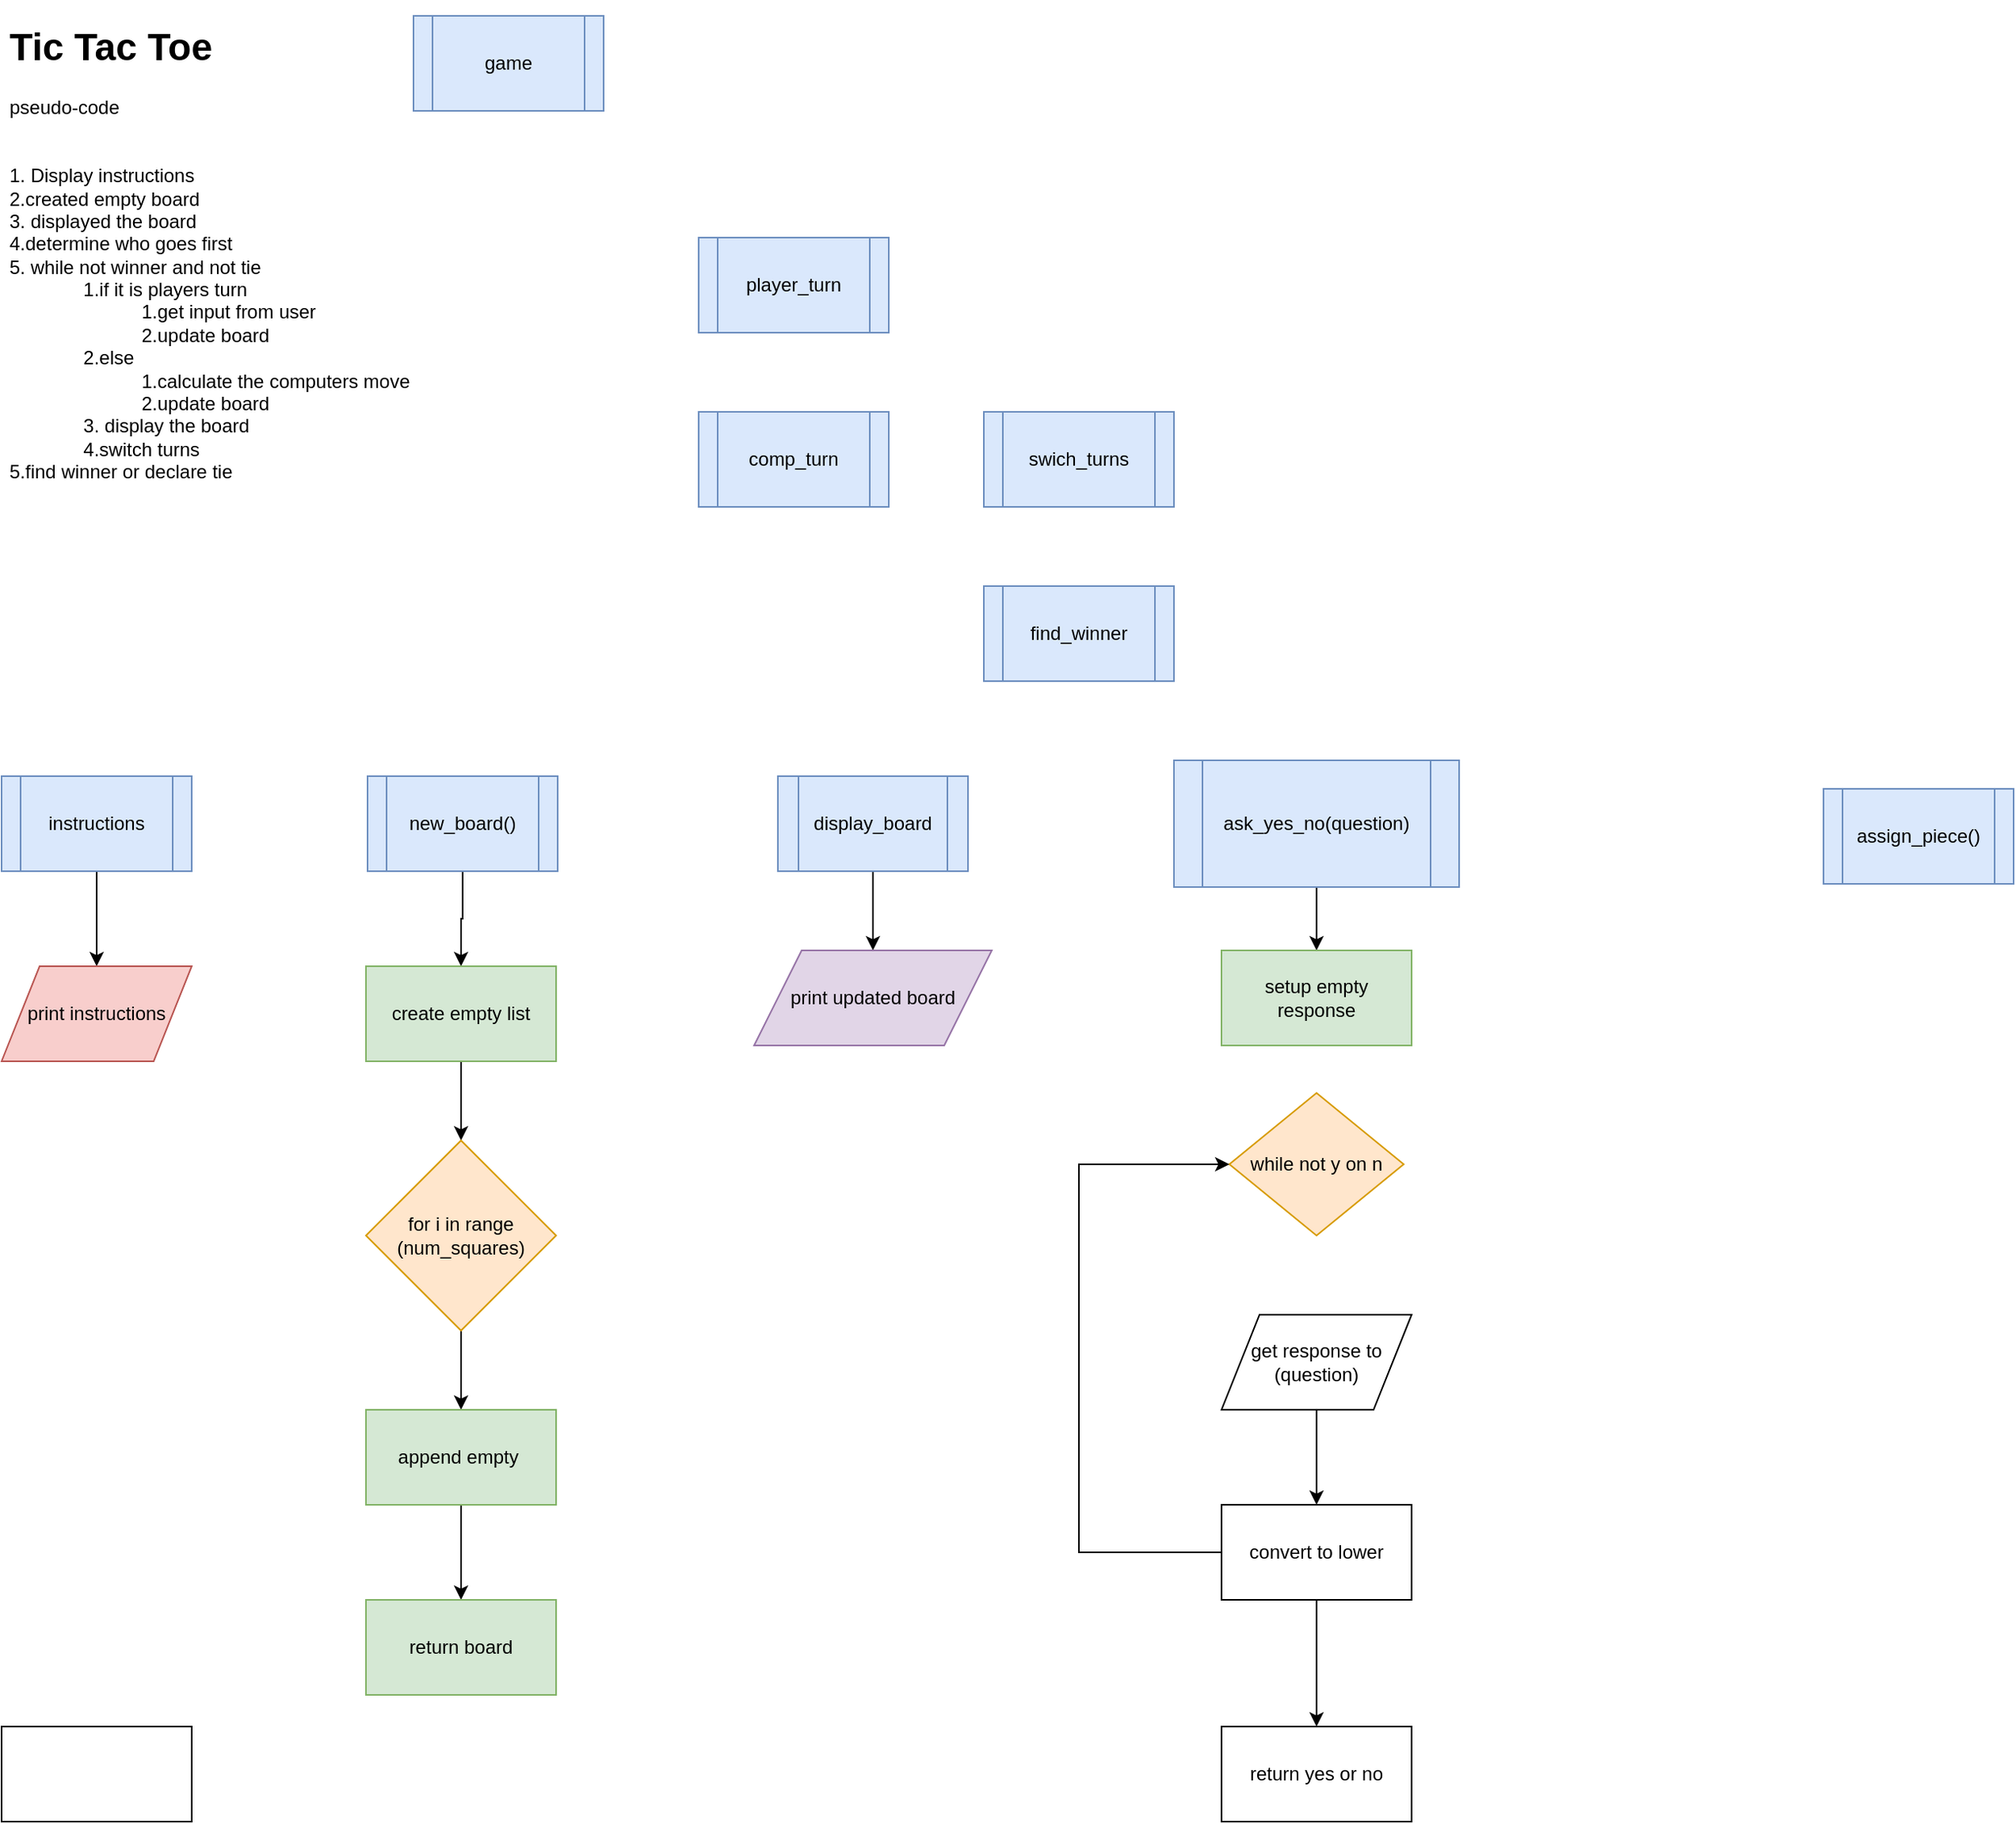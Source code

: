 <mxfile version="12.2.3" type="device" pages="1"><diagram id="AJ08PbYMSM7yEzCXzzAQ" name="Page-1"><mxGraphModel dx="1422" dy="745" grid="1" gridSize="10" guides="1" tooltips="1" connect="1" arrows="1" fold="1" page="1" pageScale="1" pageWidth="850" pageHeight="1100" math="0" shadow="0"><root><mxCell id="0"/><mxCell id="1" parent="0"/><mxCell id="7vSFbq9_gTH__yOxroZ3-2" value="&lt;h1&gt;Tic Tac Toe&lt;/h1&gt;&lt;div&gt;pseudo-code&lt;/div&gt;&lt;div&gt;&lt;br&gt;&lt;/div&gt;&lt;div&gt;&lt;br&gt;&lt;/div&gt;&lt;div&gt;1. Display instructions&lt;/div&gt;&lt;div&gt;2.created empty board&lt;/div&gt;&lt;div&gt;3. displayed the board&lt;/div&gt;&lt;div&gt;4.determine who goes first&lt;/div&gt;&lt;div&gt;5. while not winner and not tie&lt;/div&gt;&lt;div&gt;&amp;nbsp; &amp;nbsp; &amp;nbsp; &amp;nbsp; &amp;nbsp; &amp;nbsp; &amp;nbsp; 1.if it is players turn&lt;/div&gt;&lt;div&gt;&amp;nbsp; &amp;nbsp; &amp;nbsp; &amp;nbsp; &amp;nbsp; &amp;nbsp; &amp;nbsp; &amp;nbsp; &amp;nbsp; &amp;nbsp; &amp;nbsp; &amp;nbsp; &amp;nbsp;1.get input from user&lt;/div&gt;&lt;div&gt;&amp;nbsp; &amp;nbsp; &amp;nbsp; &amp;nbsp; &amp;nbsp; &amp;nbsp; &amp;nbsp; &amp;nbsp; &amp;nbsp; &amp;nbsp; &amp;nbsp; &amp;nbsp; &amp;nbsp;2.update board&lt;/div&gt;&lt;div&gt;&amp;nbsp; &amp;nbsp; &amp;nbsp; &amp;nbsp; &amp;nbsp; &amp;nbsp; &amp;nbsp; 2.else&lt;/div&gt;&lt;div&gt;&amp;nbsp; &amp;nbsp; &amp;nbsp; &amp;nbsp; &amp;nbsp; &amp;nbsp; &amp;nbsp; &amp;nbsp; &amp;nbsp; &amp;nbsp; &amp;nbsp; &amp;nbsp; &amp;nbsp;1.calculate the computers move&lt;/div&gt;&lt;div&gt;&amp;nbsp; &amp;nbsp; &amp;nbsp; &amp;nbsp; &amp;nbsp; &amp;nbsp; &amp;nbsp; &amp;nbsp; &amp;nbsp; &amp;nbsp; &amp;nbsp; &amp;nbsp; &amp;nbsp;2.update board&lt;/div&gt;&lt;div&gt;&amp;nbsp; &amp;nbsp; &amp;nbsp; &amp;nbsp; &amp;nbsp; &amp;nbsp; &amp;nbsp; 3. display the board&lt;/div&gt;&lt;div&gt;&amp;nbsp; &amp;nbsp; &amp;nbsp; &amp;nbsp; &amp;nbsp; &amp;nbsp; &amp;nbsp; 4.switch turns&lt;/div&gt;&lt;div&gt;5.find winner or declare tie&lt;/div&gt;" style="text;html=1;strokeColor=none;fillColor=none;spacing=5;spacingTop=-20;whiteSpace=wrap;overflow=hidden;rounded=0;" vertex="1" parent="1"><mxGeometry x="20" y="20" width="350" height="310" as="geometry"/></mxCell><mxCell id="7vSFbq9_gTH__yOxroZ3-13" style="edgeStyle=orthogonalEdgeStyle;rounded=0;orthogonalLoop=1;jettySize=auto;html=1;entryX=0.5;entryY=0;entryDx=0;entryDy=0;" edge="1" parent="1" source="7vSFbq9_gTH__yOxroZ3-3" target="7vSFbq9_gTH__yOxroZ3-12"><mxGeometry relative="1" as="geometry"/></mxCell><mxCell id="7vSFbq9_gTH__yOxroZ3-3" value="instructions" style="shape=process;whiteSpace=wrap;html=1;backgroundOutline=1;fillColor=#dae8fc;strokeColor=#6c8ebf;" vertex="1" parent="1"><mxGeometry x="20" y="500" width="120" height="60" as="geometry"/></mxCell><mxCell id="7vSFbq9_gTH__yOxroZ3-15" style="edgeStyle=orthogonalEdgeStyle;rounded=0;orthogonalLoop=1;jettySize=auto;html=1;entryX=0.5;entryY=0;entryDx=0;entryDy=0;" edge="1" parent="1" source="7vSFbq9_gTH__yOxroZ3-4" target="7vSFbq9_gTH__yOxroZ3-14"><mxGeometry relative="1" as="geometry"/></mxCell><mxCell id="7vSFbq9_gTH__yOxroZ3-4" value="new_board()" style="shape=process;whiteSpace=wrap;html=1;backgroundOutline=1;fillColor=#dae8fc;strokeColor=#6c8ebf;" vertex="1" parent="1"><mxGeometry x="251" y="500" width="120" height="60" as="geometry"/></mxCell><mxCell id="7vSFbq9_gTH__yOxroZ3-5" value="assign_piece()" style="shape=process;whiteSpace=wrap;html=1;backgroundOutline=1;fillColor=#dae8fc;strokeColor=#6c8ebf;" vertex="1" parent="1"><mxGeometry x="1170" y="508" width="120" height="60" as="geometry"/></mxCell><mxCell id="7vSFbq9_gTH__yOxroZ3-6" value="game" style="shape=process;whiteSpace=wrap;html=1;backgroundOutline=1;fillColor=#dae8fc;strokeColor=#6c8ebf;" vertex="1" parent="1"><mxGeometry x="280" y="20" width="120" height="60" as="geometry"/></mxCell><mxCell id="7vSFbq9_gTH__yOxroZ3-7" value="player_turn" style="shape=process;whiteSpace=wrap;html=1;backgroundOutline=1;fillColor=#dae8fc;strokeColor=#6c8ebf;" vertex="1" parent="1"><mxGeometry x="460" y="160" width="120" height="60" as="geometry"/></mxCell><mxCell id="7vSFbq9_gTH__yOxroZ3-8" value="comp_turn" style="shape=process;whiteSpace=wrap;html=1;backgroundOutline=1;fillColor=#dae8fc;strokeColor=#6c8ebf;" vertex="1" parent="1"><mxGeometry x="460" y="270" width="120" height="60" as="geometry"/></mxCell><mxCell id="7vSFbq9_gTH__yOxroZ3-23" style="edgeStyle=orthogonalEdgeStyle;rounded=0;orthogonalLoop=1;jettySize=auto;html=1;entryX=0.5;entryY=0;entryDx=0;entryDy=0;" edge="1" parent="1" source="7vSFbq9_gTH__yOxroZ3-9" target="7vSFbq9_gTH__yOxroZ3-22"><mxGeometry relative="1" as="geometry"/></mxCell><mxCell id="7vSFbq9_gTH__yOxroZ3-9" value="display_board" style="shape=process;whiteSpace=wrap;html=1;backgroundOutline=1;fillColor=#dae8fc;strokeColor=#6c8ebf;size=0.108;" vertex="1" parent="1"><mxGeometry x="510" y="500" width="120" height="60" as="geometry"/></mxCell><mxCell id="7vSFbq9_gTH__yOxroZ3-10" value="swich_turns" style="shape=process;whiteSpace=wrap;html=1;backgroundOutline=1;fillColor=#dae8fc;strokeColor=#6c8ebf;" vertex="1" parent="1"><mxGeometry x="640" y="270" width="120" height="60" as="geometry"/></mxCell><mxCell id="7vSFbq9_gTH__yOxroZ3-11" value="find_winner" style="shape=process;whiteSpace=wrap;html=1;backgroundOutline=1;fillColor=#dae8fc;strokeColor=#6c8ebf;" vertex="1" parent="1"><mxGeometry x="640" y="380" width="120" height="60" as="geometry"/></mxCell><mxCell id="7vSFbq9_gTH__yOxroZ3-12" value="print instructions" style="shape=parallelogram;perimeter=parallelogramPerimeter;whiteSpace=wrap;html=1;fillColor=#f8cecc;strokeColor=#b85450;" vertex="1" parent="1"><mxGeometry x="20" y="620" width="120" height="60" as="geometry"/></mxCell><mxCell id="7vSFbq9_gTH__yOxroZ3-17" style="edgeStyle=orthogonalEdgeStyle;rounded=0;orthogonalLoop=1;jettySize=auto;html=1;entryX=0.5;entryY=0;entryDx=0;entryDy=0;" edge="1" parent="1" source="7vSFbq9_gTH__yOxroZ3-14" target="7vSFbq9_gTH__yOxroZ3-16"><mxGeometry relative="1" as="geometry"/></mxCell><mxCell id="7vSFbq9_gTH__yOxroZ3-14" value="create empty list" style="rounded=0;whiteSpace=wrap;html=1;fillColor=#d5e8d4;strokeColor=#82b366;" vertex="1" parent="1"><mxGeometry x="250" y="620" width="120" height="60" as="geometry"/></mxCell><mxCell id="7vSFbq9_gTH__yOxroZ3-20" style="edgeStyle=orthogonalEdgeStyle;rounded=0;orthogonalLoop=1;jettySize=auto;html=1;" edge="1" parent="1" source="7vSFbq9_gTH__yOxroZ3-16" target="7vSFbq9_gTH__yOxroZ3-18"><mxGeometry relative="1" as="geometry"/></mxCell><mxCell id="7vSFbq9_gTH__yOxroZ3-16" value="for i in range&lt;br&gt;(num_squares)" style="rhombus;whiteSpace=wrap;html=1;fillColor=#ffe6cc;strokeColor=#d79b00;" vertex="1" parent="1"><mxGeometry x="250" y="730" width="120" height="120" as="geometry"/></mxCell><mxCell id="7vSFbq9_gTH__yOxroZ3-21" style="edgeStyle=orthogonalEdgeStyle;rounded=0;orthogonalLoop=1;jettySize=auto;html=1;" edge="1" parent="1" source="7vSFbq9_gTH__yOxroZ3-18" target="7vSFbq9_gTH__yOxroZ3-19"><mxGeometry relative="1" as="geometry"/></mxCell><mxCell id="7vSFbq9_gTH__yOxroZ3-18" value="append empty&amp;nbsp;" style="rounded=0;whiteSpace=wrap;html=1;fillColor=#d5e8d4;strokeColor=#82b366;" vertex="1" parent="1"><mxGeometry x="250" y="900" width="120" height="60" as="geometry"/></mxCell><mxCell id="7vSFbq9_gTH__yOxroZ3-19" value="return board" style="rounded=0;whiteSpace=wrap;html=1;fillColor=#d5e8d4;strokeColor=#82b366;" vertex="1" parent="1"><mxGeometry x="250" y="1020" width="120" height="60" as="geometry"/></mxCell><mxCell id="7vSFbq9_gTH__yOxroZ3-22" value="print updated board" style="shape=parallelogram;perimeter=parallelogramPerimeter;whiteSpace=wrap;html=1;fillColor=#e1d5e7;strokeColor=#9673a6;" vertex="1" parent="1"><mxGeometry x="495" y="610" width="150" height="60" as="geometry"/></mxCell><mxCell id="7vSFbq9_gTH__yOxroZ3-27" style="edgeStyle=orthogonalEdgeStyle;rounded=0;orthogonalLoop=1;jettySize=auto;html=1;" edge="1" parent="1" source="7vSFbq9_gTH__yOxroZ3-25" target="7vSFbq9_gTH__yOxroZ3-26"><mxGeometry relative="1" as="geometry"/></mxCell><mxCell id="7vSFbq9_gTH__yOxroZ3-25" value="ask_yes_no(question)" style="shape=process;whiteSpace=wrap;html=1;backgroundOutline=1;fillColor=#dae8fc;strokeColor=#6c8ebf;" vertex="1" parent="1"><mxGeometry x="760" y="490" width="180" height="80" as="geometry"/></mxCell><mxCell id="7vSFbq9_gTH__yOxroZ3-26" value="setup empty response" style="rounded=0;whiteSpace=wrap;html=1;fillColor=#d5e8d4;strokeColor=#82b366;" vertex="1" parent="1"><mxGeometry x="790" y="610" width="120" height="60" as="geometry"/></mxCell><mxCell id="7vSFbq9_gTH__yOxroZ3-28" value="" style="rounded=0;whiteSpace=wrap;html=1;" vertex="1" parent="1"><mxGeometry x="20" y="1100" width="120" height="60" as="geometry"/></mxCell><mxCell id="7vSFbq9_gTH__yOxroZ3-29" value="while not y on n" style="rhombus;whiteSpace=wrap;html=1;fillColor=#ffe6cc;strokeColor=#d79b00;" vertex="1" parent="1"><mxGeometry x="795" y="700" width="110" height="90" as="geometry"/></mxCell><mxCell id="7vSFbq9_gTH__yOxroZ3-33" style="edgeStyle=orthogonalEdgeStyle;rounded=0;orthogonalLoop=1;jettySize=auto;html=1;entryX=0.5;entryY=0;entryDx=0;entryDy=0;" edge="1" parent="1" source="7vSFbq9_gTH__yOxroZ3-30" target="7vSFbq9_gTH__yOxroZ3-31"><mxGeometry relative="1" as="geometry"/></mxCell><mxCell id="7vSFbq9_gTH__yOxroZ3-30" value="get response to (question)" style="shape=parallelogram;perimeter=parallelogramPerimeter;whiteSpace=wrap;html=1;" vertex="1" parent="1"><mxGeometry x="790" y="840" width="120" height="60" as="geometry"/></mxCell><mxCell id="7vSFbq9_gTH__yOxroZ3-34" style="edgeStyle=orthogonalEdgeStyle;rounded=0;orthogonalLoop=1;jettySize=auto;html=1;entryX=0.5;entryY=0;entryDx=0;entryDy=0;" edge="1" parent="1" source="7vSFbq9_gTH__yOxroZ3-31" target="7vSFbq9_gTH__yOxroZ3-32"><mxGeometry relative="1" as="geometry"/></mxCell><mxCell id="7vSFbq9_gTH__yOxroZ3-35" style="edgeStyle=orthogonalEdgeStyle;rounded=0;orthogonalLoop=1;jettySize=auto;html=1;entryX=0;entryY=0.5;entryDx=0;entryDy=0;" edge="1" parent="1" source="7vSFbq9_gTH__yOxroZ3-31" target="7vSFbq9_gTH__yOxroZ3-29"><mxGeometry relative="1" as="geometry"><Array as="points"><mxPoint x="700" y="990"/><mxPoint x="700" y="745"/></Array></mxGeometry></mxCell><mxCell id="7vSFbq9_gTH__yOxroZ3-31" value="convert to lower" style="rounded=0;whiteSpace=wrap;html=1;" vertex="1" parent="1"><mxGeometry x="790" y="960" width="120" height="60" as="geometry"/></mxCell><mxCell id="7vSFbq9_gTH__yOxroZ3-32" value="return yes or no" style="rounded=0;whiteSpace=wrap;html=1;" vertex="1" parent="1"><mxGeometry x="790" y="1100" width="120" height="60" as="geometry"/></mxCell></root></mxGraphModel></diagram></mxfile>
